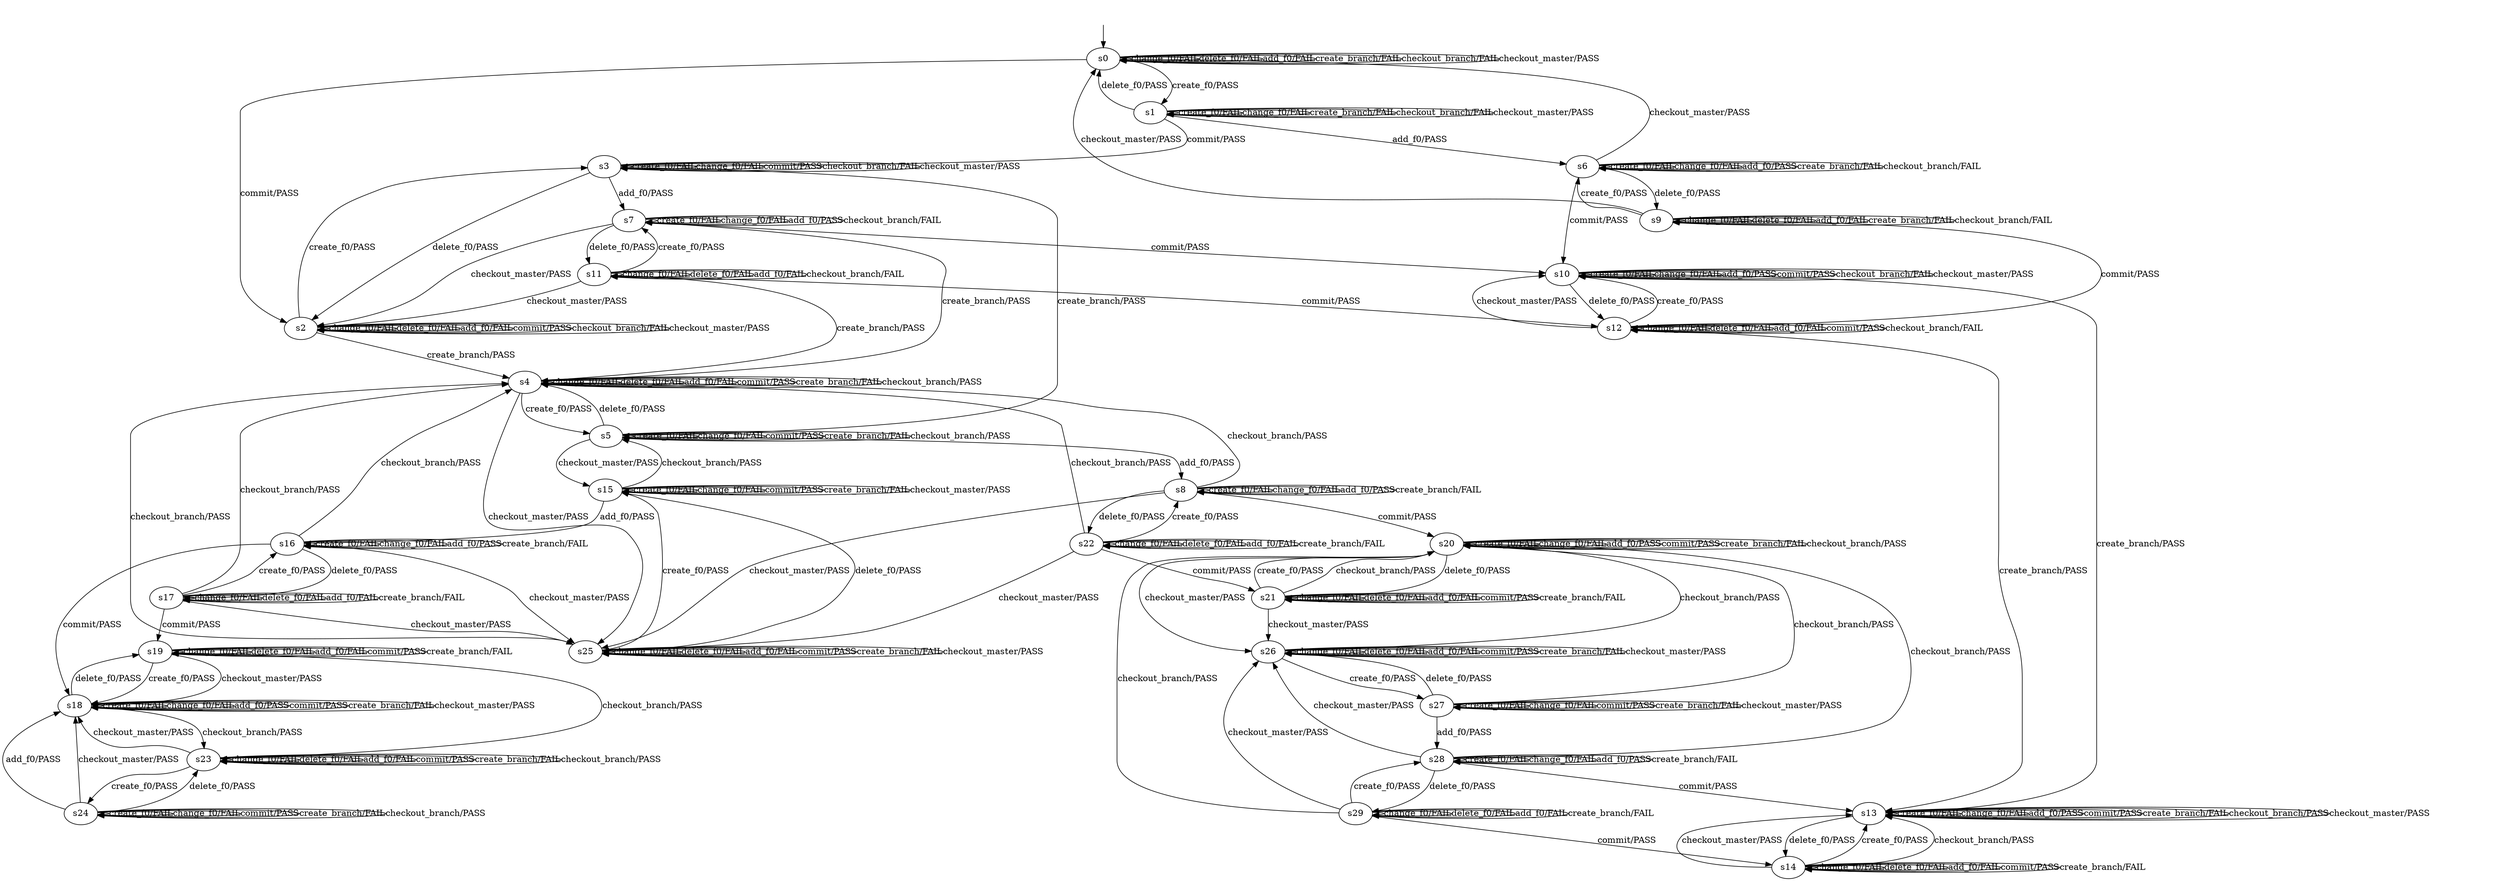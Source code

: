digraph gitPython_empty_True_basics_with_remotes_and_branches_L_star {
s0 [label="s0"];
s1 [label="s1"];
s2 [label="s2"];
s3 [label="s3"];
s4 [label="s4"];
s5 [label="s5"];
s6 [label="s6"];
s7 [label="s7"];
s8 [label="s8"];
s9 [label="s9"];
s10 [label="s10"];
s11 [label="s11"];
s12 [label="s12"];
s13 [label="s13"];
s14 [label="s14"];
s15 [label="s15"];
s16 [label="s16"];
s17 [label="s17"];
s18 [label="s18"];
s19 [label="s19"];
s20 [label="s20"];
s21 [label="s21"];
s22 [label="s22"];
s23 [label="s23"];
s24 [label="s24"];
s25 [label="s25"];
s26 [label="s26"];
s27 [label="s27"];
s28 [label="s28"];
s29 [label="s29"];
s0 -> s1  [label="create_f0/PASS"];
s0 -> s0  [label="change_f0/FAIL"];
s0 -> s0  [label="delete_f0/FAIL"];
s0 -> s0  [label="add_f0/FAIL"];
s0 -> s2  [label="commit/PASS"];
s0 -> s0  [label="create_branch/FAIL"];
s0 -> s0  [label="checkout_branch/FAIL"];
s0 -> s0  [label="checkout_master/PASS"];
s1 -> s1  [label="create_f0/FAIL"];
s1 -> s1  [label="change_f0/FAIL"];
s1 -> s0  [label="delete_f0/PASS"];
s1 -> s6  [label="add_f0/PASS"];
s1 -> s3  [label="commit/PASS"];
s1 -> s1  [label="create_branch/FAIL"];
s1 -> s1  [label="checkout_branch/FAIL"];
s1 -> s1  [label="checkout_master/PASS"];
s2 -> s3  [label="create_f0/PASS"];
s2 -> s2  [label="change_f0/FAIL"];
s2 -> s2  [label="delete_f0/FAIL"];
s2 -> s2  [label="add_f0/FAIL"];
s2 -> s2  [label="commit/PASS"];
s2 -> s4  [label="create_branch/PASS"];
s2 -> s2  [label="checkout_branch/FAIL"];
s2 -> s2  [label="checkout_master/PASS"];
s3 -> s3  [label="create_f0/FAIL"];
s3 -> s3  [label="change_f0/FAIL"];
s3 -> s2  [label="delete_f0/PASS"];
s3 -> s7  [label="add_f0/PASS"];
s3 -> s3  [label="commit/PASS"];
s3 -> s5  [label="create_branch/PASS"];
s3 -> s3  [label="checkout_branch/FAIL"];
s3 -> s3  [label="checkout_master/PASS"];
s4 -> s5  [label="create_f0/PASS"];
s4 -> s4  [label="change_f0/FAIL"];
s4 -> s4  [label="delete_f0/FAIL"];
s4 -> s4  [label="add_f0/FAIL"];
s4 -> s4  [label="commit/PASS"];
s4 -> s4  [label="create_branch/FAIL"];
s4 -> s4  [label="checkout_branch/PASS"];
s4 -> s25  [label="checkout_master/PASS"];
s5 -> s5  [label="create_f0/FAIL"];
s5 -> s5  [label="change_f0/FAIL"];
s5 -> s4  [label="delete_f0/PASS"];
s5 -> s8  [label="add_f0/PASS"];
s5 -> s5  [label="commit/PASS"];
s5 -> s5  [label="create_branch/FAIL"];
s5 -> s5  [label="checkout_branch/PASS"];
s5 -> s15  [label="checkout_master/PASS"];
s6 -> s6  [label="create_f0/FAIL"];
s6 -> s6  [label="change_f0/FAIL"];
s6 -> s9  [label="delete_f0/PASS"];
s6 -> s6  [label="add_f0/PASS"];
s6 -> s10  [label="commit/PASS"];
s6 -> s6  [label="create_branch/FAIL"];
s6 -> s6  [label="checkout_branch/FAIL"];
s6 -> s0  [label="checkout_master/PASS"];
s7 -> s7  [label="create_f0/FAIL"];
s7 -> s7  [label="change_f0/FAIL"];
s7 -> s11  [label="delete_f0/PASS"];
s7 -> s7  [label="add_f0/PASS"];
s7 -> s10  [label="commit/PASS"];
s7 -> s4  [label="create_branch/PASS"];
s7 -> s7  [label="checkout_branch/FAIL"];
s7 -> s2  [label="checkout_master/PASS"];
s8 -> s8  [label="create_f0/FAIL"];
s8 -> s8  [label="change_f0/FAIL"];
s8 -> s22  [label="delete_f0/PASS"];
s8 -> s8  [label="add_f0/PASS"];
s8 -> s20  [label="commit/PASS"];
s8 -> s8  [label="create_branch/FAIL"];
s8 -> s4  [label="checkout_branch/PASS"];
s8 -> s25  [label="checkout_master/PASS"];
s9 -> s6  [label="create_f0/PASS"];
s9 -> s9  [label="change_f0/FAIL"];
s9 -> s9  [label="delete_f0/FAIL"];
s9 -> s9  [label="add_f0/FAIL"];
s9 -> s12  [label="commit/PASS"];
s9 -> s9  [label="create_branch/FAIL"];
s9 -> s9  [label="checkout_branch/FAIL"];
s9 -> s0  [label="checkout_master/PASS"];
s10 -> s10  [label="create_f0/FAIL"];
s10 -> s10  [label="change_f0/FAIL"];
s10 -> s12  [label="delete_f0/PASS"];
s10 -> s10  [label="add_f0/PASS"];
s10 -> s10  [label="commit/PASS"];
s10 -> s13  [label="create_branch/PASS"];
s10 -> s10  [label="checkout_branch/FAIL"];
s10 -> s10  [label="checkout_master/PASS"];
s11 -> s7  [label="create_f0/PASS"];
s11 -> s11  [label="change_f0/FAIL"];
s11 -> s11  [label="delete_f0/FAIL"];
s11 -> s11  [label="add_f0/FAIL"];
s11 -> s12  [label="commit/PASS"];
s11 -> s4  [label="create_branch/PASS"];
s11 -> s11  [label="checkout_branch/FAIL"];
s11 -> s2  [label="checkout_master/PASS"];
s12 -> s10  [label="create_f0/PASS"];
s12 -> s12  [label="change_f0/FAIL"];
s12 -> s12  [label="delete_f0/FAIL"];
s12 -> s12  [label="add_f0/FAIL"];
s12 -> s12  [label="commit/PASS"];
s12 -> s13  [label="create_branch/PASS"];
s12 -> s12  [label="checkout_branch/FAIL"];
s12 -> s10  [label="checkout_master/PASS"];
s13 -> s13  [label="create_f0/FAIL"];
s13 -> s13  [label="change_f0/FAIL"];
s13 -> s14  [label="delete_f0/PASS"];
s13 -> s13  [label="add_f0/PASS"];
s13 -> s13  [label="commit/PASS"];
s13 -> s13  [label="create_branch/FAIL"];
s13 -> s13  [label="checkout_branch/PASS"];
s13 -> s13  [label="checkout_master/PASS"];
s14 -> s13  [label="create_f0/PASS"];
s14 -> s14  [label="change_f0/FAIL"];
s14 -> s14  [label="delete_f0/FAIL"];
s14 -> s14  [label="add_f0/FAIL"];
s14 -> s14  [label="commit/PASS"];
s14 -> s14  [label="create_branch/FAIL"];
s14 -> s13  [label="checkout_branch/PASS"];
s14 -> s13  [label="checkout_master/PASS"];
s15 -> s15  [label="create_f0/FAIL"];
s15 -> s15  [label="change_f0/FAIL"];
s15 -> s25  [label="delete_f0/PASS"];
s15 -> s16  [label="add_f0/PASS"];
s15 -> s15  [label="commit/PASS"];
s15 -> s15  [label="create_branch/FAIL"];
s15 -> s5  [label="checkout_branch/PASS"];
s15 -> s15  [label="checkout_master/PASS"];
s16 -> s16  [label="create_f0/FAIL"];
s16 -> s16  [label="change_f0/FAIL"];
s16 -> s17  [label="delete_f0/PASS"];
s16 -> s16  [label="add_f0/PASS"];
s16 -> s18  [label="commit/PASS"];
s16 -> s16  [label="create_branch/FAIL"];
s16 -> s4  [label="checkout_branch/PASS"];
s16 -> s25  [label="checkout_master/PASS"];
s17 -> s16  [label="create_f0/PASS"];
s17 -> s17  [label="change_f0/FAIL"];
s17 -> s17  [label="delete_f0/FAIL"];
s17 -> s17  [label="add_f0/FAIL"];
s17 -> s19  [label="commit/PASS"];
s17 -> s17  [label="create_branch/FAIL"];
s17 -> s4  [label="checkout_branch/PASS"];
s17 -> s25  [label="checkout_master/PASS"];
s18 -> s18  [label="create_f0/FAIL"];
s18 -> s18  [label="change_f0/FAIL"];
s18 -> s19  [label="delete_f0/PASS"];
s18 -> s18  [label="add_f0/PASS"];
s18 -> s18  [label="commit/PASS"];
s18 -> s18  [label="create_branch/FAIL"];
s18 -> s23  [label="checkout_branch/PASS"];
s18 -> s18  [label="checkout_master/PASS"];
s19 -> s18  [label="create_f0/PASS"];
s19 -> s19  [label="change_f0/FAIL"];
s19 -> s19  [label="delete_f0/FAIL"];
s19 -> s19  [label="add_f0/FAIL"];
s19 -> s19  [label="commit/PASS"];
s19 -> s19  [label="create_branch/FAIL"];
s19 -> s23  [label="checkout_branch/PASS"];
s19 -> s18  [label="checkout_master/PASS"];
s20 -> s20  [label="create_f0/FAIL"];
s20 -> s20  [label="change_f0/FAIL"];
s20 -> s21  [label="delete_f0/PASS"];
s20 -> s20  [label="add_f0/PASS"];
s20 -> s20  [label="commit/PASS"];
s20 -> s20  [label="create_branch/FAIL"];
s20 -> s20  [label="checkout_branch/PASS"];
s20 -> s26  [label="checkout_master/PASS"];
s21 -> s20  [label="create_f0/PASS"];
s21 -> s21  [label="change_f0/FAIL"];
s21 -> s21  [label="delete_f0/FAIL"];
s21 -> s21  [label="add_f0/FAIL"];
s21 -> s21  [label="commit/PASS"];
s21 -> s21  [label="create_branch/FAIL"];
s21 -> s20  [label="checkout_branch/PASS"];
s21 -> s26  [label="checkout_master/PASS"];
s22 -> s8  [label="create_f0/PASS"];
s22 -> s22  [label="change_f0/FAIL"];
s22 -> s22  [label="delete_f0/FAIL"];
s22 -> s22  [label="add_f0/FAIL"];
s22 -> s21  [label="commit/PASS"];
s22 -> s22  [label="create_branch/FAIL"];
s22 -> s4  [label="checkout_branch/PASS"];
s22 -> s25  [label="checkout_master/PASS"];
s23 -> s24  [label="create_f0/PASS"];
s23 -> s23  [label="change_f0/FAIL"];
s23 -> s23  [label="delete_f0/FAIL"];
s23 -> s23  [label="add_f0/FAIL"];
s23 -> s23  [label="commit/PASS"];
s23 -> s23  [label="create_branch/FAIL"];
s23 -> s23  [label="checkout_branch/PASS"];
s23 -> s18  [label="checkout_master/PASS"];
s24 -> s24  [label="create_f0/FAIL"];
s24 -> s24  [label="change_f0/FAIL"];
s24 -> s23  [label="delete_f0/PASS"];
s24 -> s18  [label="add_f0/PASS"];
s24 -> s24  [label="commit/PASS"];
s24 -> s24  [label="create_branch/FAIL"];
s24 -> s24  [label="checkout_branch/PASS"];
s24 -> s18  [label="checkout_master/PASS"];
s25 -> s15  [label="create_f0/PASS"];
s25 -> s25  [label="change_f0/FAIL"];
s25 -> s25  [label="delete_f0/FAIL"];
s25 -> s25  [label="add_f0/FAIL"];
s25 -> s25  [label="commit/PASS"];
s25 -> s25  [label="create_branch/FAIL"];
s25 -> s4  [label="checkout_branch/PASS"];
s25 -> s25  [label="checkout_master/PASS"];
s26 -> s27  [label="create_f0/PASS"];
s26 -> s26  [label="change_f0/FAIL"];
s26 -> s26  [label="delete_f0/FAIL"];
s26 -> s26  [label="add_f0/FAIL"];
s26 -> s26  [label="commit/PASS"];
s26 -> s26  [label="create_branch/FAIL"];
s26 -> s20  [label="checkout_branch/PASS"];
s26 -> s26  [label="checkout_master/PASS"];
s27 -> s27  [label="create_f0/FAIL"];
s27 -> s27  [label="change_f0/FAIL"];
s27 -> s26  [label="delete_f0/PASS"];
s27 -> s28  [label="add_f0/PASS"];
s27 -> s27  [label="commit/PASS"];
s27 -> s27  [label="create_branch/FAIL"];
s27 -> s20  [label="checkout_branch/PASS"];
s27 -> s27  [label="checkout_master/PASS"];
s28 -> s28  [label="create_f0/FAIL"];
s28 -> s28  [label="change_f0/FAIL"];
s28 -> s29  [label="delete_f0/PASS"];
s28 -> s28  [label="add_f0/PASS"];
s28 -> s13  [label="commit/PASS"];
s28 -> s28  [label="create_branch/FAIL"];
s28 -> s20  [label="checkout_branch/PASS"];
s28 -> s26  [label="checkout_master/PASS"];
s29 -> s28  [label="create_f0/PASS"];
s29 -> s29  [label="change_f0/FAIL"];
s29 -> s29  [label="delete_f0/FAIL"];
s29 -> s29  [label="add_f0/FAIL"];
s29 -> s14  [label="commit/PASS"];
s29 -> s29  [label="create_branch/FAIL"];
s29 -> s20  [label="checkout_branch/PASS"];
s29 -> s26  [label="checkout_master/PASS"];
__start0 [label="", shape=none];
__start0 -> s0  [label=""];
}
